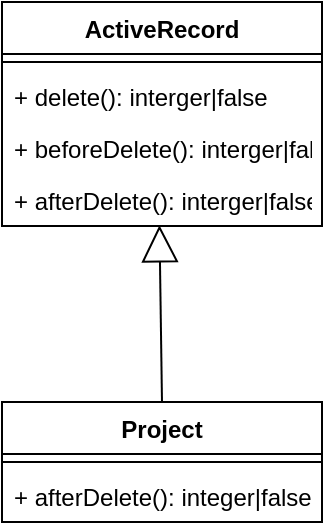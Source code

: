 <mxfile version="12.3.2" type="device" pages="1"><diagram id="sws8SzlxsF8o2oD1nU-l" name="Page-1"><mxGraphModel dx="1038" dy="607" grid="1" gridSize="10" guides="1" tooltips="1" connect="1" arrows="1" fold="1" page="1" pageScale="1" pageWidth="1169" pageHeight="827" math="0" shadow="0"><root><mxCell id="0"/><mxCell id="1" parent="0"/><mxCell id="iL1-so_RsEiALjxLgHMF-1" value="ActiveRecord" style="swimlane;fontStyle=1;align=center;verticalAlign=top;childLayout=stackLayout;horizontal=1;startSize=26;horizontalStack=0;resizeParent=1;resizeParentMax=0;resizeLast=0;collapsible=1;marginBottom=0;" vertex="1" parent="1"><mxGeometry x="160" y="80" width="160" height="112" as="geometry"/></mxCell><mxCell id="iL1-so_RsEiALjxLgHMF-3" value="" style="line;strokeWidth=1;fillColor=none;align=left;verticalAlign=middle;spacingTop=-1;spacingLeft=3;spacingRight=3;rotatable=0;labelPosition=right;points=[];portConstraint=eastwest;" vertex="1" parent="iL1-so_RsEiALjxLgHMF-1"><mxGeometry y="26" width="160" height="8" as="geometry"/></mxCell><mxCell id="iL1-so_RsEiALjxLgHMF-4" value="+ delete(): interger|false" style="text;strokeColor=none;fillColor=none;align=left;verticalAlign=top;spacingLeft=4;spacingRight=4;overflow=hidden;rotatable=0;points=[[0,0.5],[1,0.5]];portConstraint=eastwest;" vertex="1" parent="iL1-so_RsEiALjxLgHMF-1"><mxGeometry y="34" width="160" height="26" as="geometry"/></mxCell><mxCell id="iL1-so_RsEiALjxLgHMF-5" value="+ beforeDelete(): interger|false" style="text;strokeColor=none;fillColor=none;align=left;verticalAlign=top;spacingLeft=4;spacingRight=4;overflow=hidden;rotatable=0;points=[[0,0.5],[1,0.5]];portConstraint=eastwest;" vertex="1" parent="iL1-so_RsEiALjxLgHMF-1"><mxGeometry y="60" width="160" height="26" as="geometry"/></mxCell><mxCell id="iL1-so_RsEiALjxLgHMF-6" value="+ afterDelete(): interger|false" style="text;strokeColor=none;fillColor=none;align=left;verticalAlign=top;spacingLeft=4;spacingRight=4;overflow=hidden;rotatable=0;points=[[0,0.5],[1,0.5]];portConstraint=eastwest;" vertex="1" parent="iL1-so_RsEiALjxLgHMF-1"><mxGeometry y="86" width="160" height="26" as="geometry"/></mxCell><mxCell id="iL1-so_RsEiALjxLgHMF-7" value="Project" style="swimlane;fontStyle=1;align=center;verticalAlign=top;childLayout=stackLayout;horizontal=1;startSize=26;horizontalStack=0;resizeParent=1;resizeParentMax=0;resizeLast=0;collapsible=1;marginBottom=0;" vertex="1" parent="1"><mxGeometry x="160" y="280" width="160" height="60" as="geometry"/></mxCell><mxCell id="iL1-so_RsEiALjxLgHMF-9" value="" style="line;strokeWidth=1;fillColor=none;align=left;verticalAlign=middle;spacingTop=-1;spacingLeft=3;spacingRight=3;rotatable=0;labelPosition=right;points=[];portConstraint=eastwest;" vertex="1" parent="iL1-so_RsEiALjxLgHMF-7"><mxGeometry y="26" width="160" height="8" as="geometry"/></mxCell><mxCell id="iL1-so_RsEiALjxLgHMF-10" value="+ afterDelete(): integer|false" style="text;strokeColor=none;fillColor=none;align=left;verticalAlign=top;spacingLeft=4;spacingRight=4;overflow=hidden;rotatable=0;points=[[0,0.5],[1,0.5]];portConstraint=eastwest;" vertex="1" parent="iL1-so_RsEiALjxLgHMF-7"><mxGeometry y="34" width="160" height="26" as="geometry"/></mxCell><mxCell id="iL1-so_RsEiALjxLgHMF-13" value="" style="endArrow=block;endSize=16;endFill=0;html=1;entryX=0.492;entryY=0.985;entryDx=0;entryDy=0;entryPerimeter=0;exitX=0.5;exitY=0;exitDx=0;exitDy=0;" edge="1" parent="1" source="iL1-so_RsEiALjxLgHMF-7" target="iL1-so_RsEiALjxLgHMF-6"><mxGeometry width="160" relative="1" as="geometry"><mxPoint x="160" y="360" as="sourcePoint"/><mxPoint x="320" y="360" as="targetPoint"/></mxGeometry></mxCell></root></mxGraphModel></diagram></mxfile>